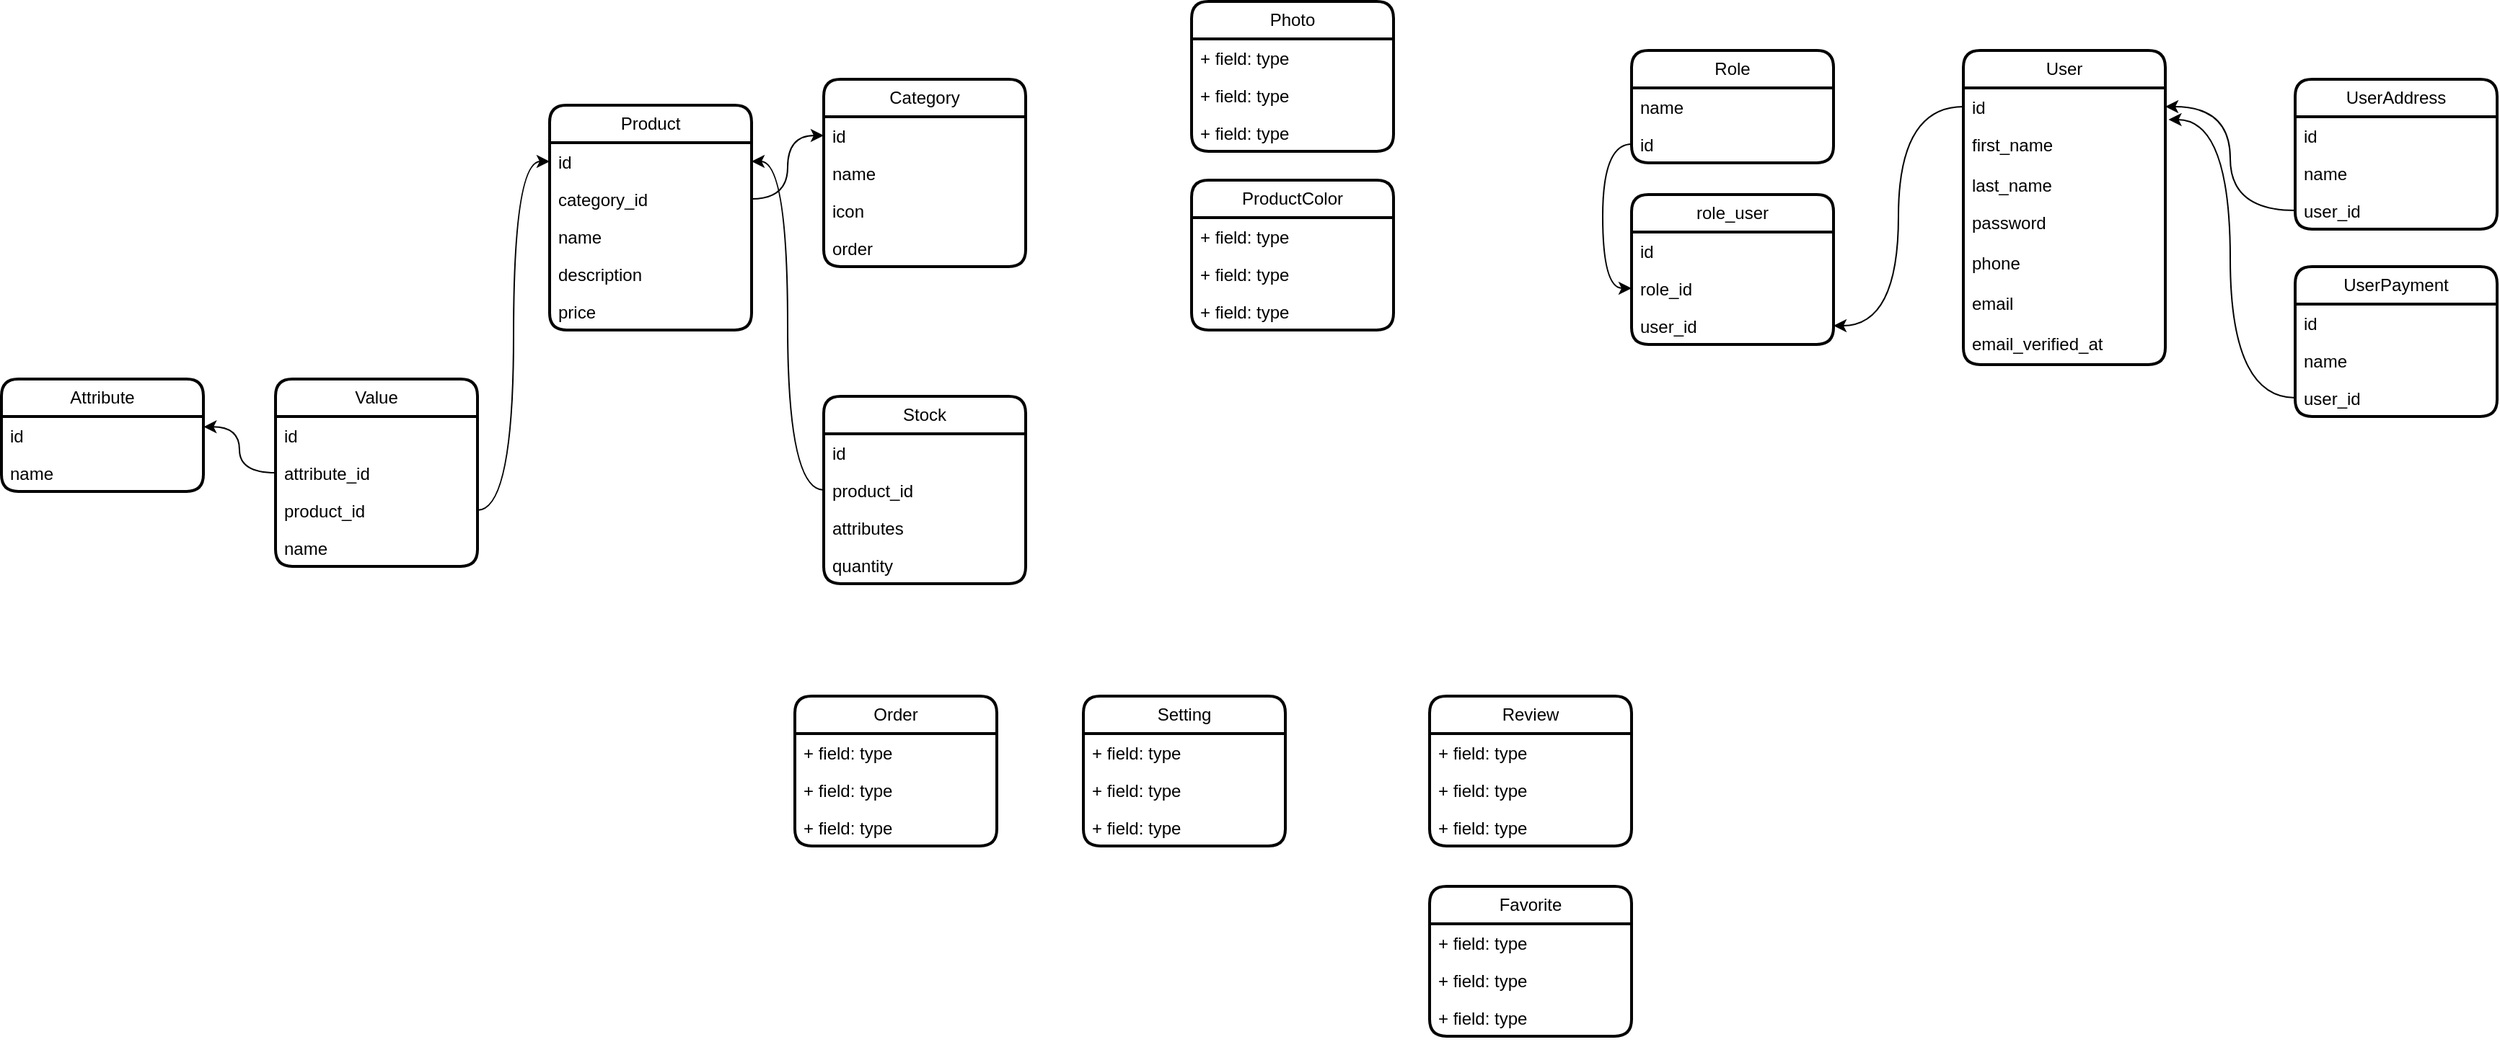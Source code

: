<mxfile version="26.0.7">
  <diagram name="Page-1" id="uXYsPz1qlpsACWWBRwSW">
    <mxGraphModel dx="2111" dy="940" grid="1" gridSize="10" guides="1" tooltips="1" connect="1" arrows="1" fold="1" page="1" pageScale="1" pageWidth="850" pageHeight="1100" math="0" shadow="0">
      <root>
        <mxCell id="0" />
        <mxCell id="1" parent="0" />
        <mxCell id="BDrDbM9m9sWbNNaQyZ64-1" value="Category" style="swimlane;fontStyle=0;childLayout=stackLayout;horizontal=1;startSize=26;fillColor=none;horizontalStack=0;resizeParent=1;resizeParentMax=0;resizeLast=0;collapsible=1;marginBottom=0;whiteSpace=wrap;html=1;rounded=1;strokeColor=default;shadow=0;glass=0;swimlaneFillColor=default;strokeWidth=2;" vertex="1" parent="1">
          <mxGeometry x="100" y="70" width="140" height="130" as="geometry" />
        </mxCell>
        <mxCell id="BDrDbM9m9sWbNNaQyZ64-2" value="id" style="text;strokeColor=none;fillColor=none;align=left;verticalAlign=top;spacingLeft=4;spacingRight=4;overflow=hidden;rotatable=0;points=[[0,0.5],[1,0.5]];portConstraint=eastwest;whiteSpace=wrap;html=1;" vertex="1" parent="BDrDbM9m9sWbNNaQyZ64-1">
          <mxGeometry y="26" width="140" height="26" as="geometry" />
        </mxCell>
        <mxCell id="BDrDbM9m9sWbNNaQyZ64-59" value="name" style="text;strokeColor=none;fillColor=none;align=left;verticalAlign=top;spacingLeft=4;spacingRight=4;overflow=hidden;rotatable=0;points=[[0,0.5],[1,0.5]];portConstraint=eastwest;whiteSpace=wrap;html=1;" vertex="1" parent="BDrDbM9m9sWbNNaQyZ64-1">
          <mxGeometry y="52" width="140" height="26" as="geometry" />
        </mxCell>
        <mxCell id="BDrDbM9m9sWbNNaQyZ64-4" value="icon" style="text;strokeColor=none;fillColor=none;align=left;verticalAlign=top;spacingLeft=4;spacingRight=4;overflow=hidden;rotatable=0;points=[[0,0.5],[1,0.5]];portConstraint=eastwest;whiteSpace=wrap;html=1;" vertex="1" parent="BDrDbM9m9sWbNNaQyZ64-1">
          <mxGeometry y="78" width="140" height="26" as="geometry" />
        </mxCell>
        <mxCell id="BDrDbM9m9sWbNNaQyZ64-56" value="order" style="text;strokeColor=none;fillColor=none;align=left;verticalAlign=top;spacingLeft=4;spacingRight=4;overflow=hidden;rotatable=0;points=[[0,0.5],[1,0.5]];portConstraint=eastwest;whiteSpace=wrap;html=1;" vertex="1" parent="BDrDbM9m9sWbNNaQyZ64-1">
          <mxGeometry y="104" width="140" height="26" as="geometry" />
        </mxCell>
        <mxCell id="BDrDbM9m9sWbNNaQyZ64-10" value="Product" style="swimlane;fontStyle=0;childLayout=stackLayout;horizontal=1;startSize=26;fillColor=none;horizontalStack=0;resizeParent=1;resizeParentMax=0;resizeLast=0;collapsible=1;marginBottom=0;whiteSpace=wrap;html=1;rounded=1;strokeColor=default;shadow=0;glass=0;swimlaneFillColor=default;strokeWidth=2;" vertex="1" parent="1">
          <mxGeometry x="-90" y="88" width="140" height="156" as="geometry" />
        </mxCell>
        <mxCell id="BDrDbM9m9sWbNNaQyZ64-58" value="id" style="text;strokeColor=none;fillColor=none;align=left;verticalAlign=top;spacingLeft=4;spacingRight=4;overflow=hidden;rotatable=0;points=[[0,0.5],[1,0.5]];portConstraint=eastwest;whiteSpace=wrap;html=1;" vertex="1" parent="BDrDbM9m9sWbNNaQyZ64-10">
          <mxGeometry y="26" width="140" height="26" as="geometry" />
        </mxCell>
        <mxCell id="BDrDbM9m9sWbNNaQyZ64-57" value="category_id" style="text;strokeColor=none;fillColor=none;align=left;verticalAlign=top;spacingLeft=4;spacingRight=4;overflow=hidden;rotatable=0;points=[[0,0.5],[1,0.5]];portConstraint=eastwest;whiteSpace=wrap;html=1;" vertex="1" parent="BDrDbM9m9sWbNNaQyZ64-10">
          <mxGeometry y="52" width="140" height="26" as="geometry" />
        </mxCell>
        <mxCell id="BDrDbM9m9sWbNNaQyZ64-11" value="name" style="text;strokeColor=none;fillColor=none;align=left;verticalAlign=top;spacingLeft=4;spacingRight=4;overflow=hidden;rotatable=0;points=[[0,0.5],[1,0.5]];portConstraint=eastwest;whiteSpace=wrap;html=1;" vertex="1" parent="BDrDbM9m9sWbNNaQyZ64-10">
          <mxGeometry y="78" width="140" height="26" as="geometry" />
        </mxCell>
        <mxCell id="BDrDbM9m9sWbNNaQyZ64-12" value="description" style="text;strokeColor=none;fillColor=none;align=left;verticalAlign=top;spacingLeft=4;spacingRight=4;overflow=hidden;rotatable=0;points=[[0,0.5],[1,0.5]];portConstraint=eastwest;whiteSpace=wrap;html=1;" vertex="1" parent="BDrDbM9m9sWbNNaQyZ64-10">
          <mxGeometry y="104" width="140" height="26" as="geometry" />
        </mxCell>
        <mxCell id="BDrDbM9m9sWbNNaQyZ64-13" value="price" style="text;strokeColor=none;fillColor=none;align=left;verticalAlign=top;spacingLeft=4;spacingRight=4;overflow=hidden;rotatable=0;points=[[0,0.5],[1,0.5]];portConstraint=eastwest;whiteSpace=wrap;html=1;" vertex="1" parent="BDrDbM9m9sWbNNaQyZ64-10">
          <mxGeometry y="130" width="140" height="26" as="geometry" />
        </mxCell>
        <mxCell id="BDrDbM9m9sWbNNaQyZ64-15" value="User" style="swimlane;fontStyle=0;childLayout=stackLayout;horizontal=1;startSize=26;fillColor=none;horizontalStack=0;resizeParent=1;resizeParentMax=0;resizeLast=0;collapsible=1;marginBottom=0;whiteSpace=wrap;html=1;rounded=1;strokeColor=default;shadow=0;glass=0;swimlaneFillColor=default;strokeWidth=2;" vertex="1" parent="1">
          <mxGeometry x="890" y="50" width="140" height="218" as="geometry" />
        </mxCell>
        <mxCell id="BDrDbM9m9sWbNNaQyZ64-16" value="id" style="text;strokeColor=none;fillColor=none;align=left;verticalAlign=top;spacingLeft=4;spacingRight=4;overflow=hidden;rotatable=0;points=[[0,0.5],[1,0.5]];portConstraint=eastwest;whiteSpace=wrap;html=1;" vertex="1" parent="BDrDbM9m9sWbNNaQyZ64-15">
          <mxGeometry y="26" width="140" height="26" as="geometry" />
        </mxCell>
        <mxCell id="BDrDbM9m9sWbNNaQyZ64-17" value="first_name" style="text;strokeColor=none;fillColor=none;align=left;verticalAlign=top;spacingLeft=4;spacingRight=4;overflow=hidden;rotatable=0;points=[[0,0.5],[1,0.5]];portConstraint=eastwest;whiteSpace=wrap;html=1;" vertex="1" parent="BDrDbM9m9sWbNNaQyZ64-15">
          <mxGeometry y="52" width="140" height="28" as="geometry" />
        </mxCell>
        <mxCell id="BDrDbM9m9sWbNNaQyZ64-18" value="last_name" style="text;strokeColor=none;fillColor=none;align=left;verticalAlign=top;spacingLeft=4;spacingRight=4;overflow=hidden;rotatable=0;points=[[0,0.5],[1,0.5]];portConstraint=eastwest;whiteSpace=wrap;html=1;" vertex="1" parent="BDrDbM9m9sWbNNaQyZ64-15">
          <mxGeometry y="80" width="140" height="26" as="geometry" />
        </mxCell>
        <mxCell id="BDrDbM9m9sWbNNaQyZ64-61" value="password" style="text;strokeColor=none;fillColor=none;align=left;verticalAlign=top;spacingLeft=4;spacingRight=4;overflow=hidden;rotatable=0;points=[[0,0.5],[1,0.5]];portConstraint=eastwest;whiteSpace=wrap;html=1;" vertex="1" parent="BDrDbM9m9sWbNNaQyZ64-15">
          <mxGeometry y="106" width="140" height="28" as="geometry" />
        </mxCell>
        <mxCell id="BDrDbM9m9sWbNNaQyZ64-62" value="phone&lt;div&gt;&lt;br&gt;&lt;/div&gt;" style="text;strokeColor=none;fillColor=none;align=left;verticalAlign=top;spacingLeft=4;spacingRight=4;overflow=hidden;rotatable=0;points=[[0,0.5],[1,0.5]];portConstraint=eastwest;whiteSpace=wrap;html=1;" vertex="1" parent="BDrDbM9m9sWbNNaQyZ64-15">
          <mxGeometry y="134" width="140" height="28" as="geometry" />
        </mxCell>
        <mxCell id="BDrDbM9m9sWbNNaQyZ64-63" value="&lt;div&gt;email&lt;/div&gt;" style="text;strokeColor=none;fillColor=none;align=left;verticalAlign=top;spacingLeft=4;spacingRight=4;overflow=hidden;rotatable=0;points=[[0,0.5],[1,0.5]];portConstraint=eastwest;whiteSpace=wrap;html=1;" vertex="1" parent="BDrDbM9m9sWbNNaQyZ64-15">
          <mxGeometry y="162" width="140" height="28" as="geometry" />
        </mxCell>
        <mxCell id="BDrDbM9m9sWbNNaQyZ64-71" value="&lt;div&gt;email_verified_at&lt;/div&gt;" style="text;strokeColor=none;fillColor=none;align=left;verticalAlign=top;spacingLeft=4;spacingRight=4;overflow=hidden;rotatable=0;points=[[0,0.5],[1,0.5]];portConstraint=eastwest;whiteSpace=wrap;html=1;" vertex="1" parent="BDrDbM9m9sWbNNaQyZ64-15">
          <mxGeometry y="190" width="140" height="28" as="geometry" />
        </mxCell>
        <mxCell id="BDrDbM9m9sWbNNaQyZ64-19" value="Role" style="swimlane;fontStyle=0;childLayout=stackLayout;horizontal=1;startSize=26;fillColor=none;horizontalStack=0;resizeParent=1;resizeParentMax=0;resizeLast=0;collapsible=1;marginBottom=0;whiteSpace=wrap;html=1;rounded=1;strokeColor=default;shadow=0;glass=0;swimlaneFillColor=default;strokeWidth=2;" vertex="1" parent="1">
          <mxGeometry x="660" y="50" width="140" height="78" as="geometry" />
        </mxCell>
        <mxCell id="BDrDbM9m9sWbNNaQyZ64-21" value="name" style="text;strokeColor=none;fillColor=none;align=left;verticalAlign=top;spacingLeft=4;spacingRight=4;overflow=hidden;rotatable=0;points=[[0,0.5],[1,0.5]];portConstraint=eastwest;whiteSpace=wrap;html=1;" vertex="1" parent="BDrDbM9m9sWbNNaQyZ64-19">
          <mxGeometry y="26" width="140" height="26" as="geometry" />
        </mxCell>
        <mxCell id="BDrDbM9m9sWbNNaQyZ64-20" value="id&lt;div&gt;&lt;br&gt;&lt;/div&gt;" style="text;strokeColor=none;fillColor=none;align=left;verticalAlign=top;spacingLeft=4;spacingRight=4;overflow=hidden;rotatable=0;points=[[0,0.5],[1,0.5]];portConstraint=eastwest;whiteSpace=wrap;html=1;" vertex="1" parent="BDrDbM9m9sWbNNaQyZ64-19">
          <mxGeometry y="52" width="140" height="26" as="geometry" />
        </mxCell>
        <mxCell id="BDrDbM9m9sWbNNaQyZ64-23" value="Order" style="swimlane;fontStyle=0;childLayout=stackLayout;horizontal=1;startSize=26;fillColor=none;horizontalStack=0;resizeParent=1;resizeParentMax=0;resizeLast=0;collapsible=1;marginBottom=0;whiteSpace=wrap;html=1;rounded=1;strokeColor=default;shadow=0;glass=0;swimlaneFillColor=default;strokeWidth=2;" vertex="1" parent="1">
          <mxGeometry x="80" y="498" width="140" height="104" as="geometry" />
        </mxCell>
        <mxCell id="BDrDbM9m9sWbNNaQyZ64-24" value="+ field: type" style="text;strokeColor=none;fillColor=none;align=left;verticalAlign=top;spacingLeft=4;spacingRight=4;overflow=hidden;rotatable=0;points=[[0,0.5],[1,0.5]];portConstraint=eastwest;whiteSpace=wrap;html=1;" vertex="1" parent="BDrDbM9m9sWbNNaQyZ64-23">
          <mxGeometry y="26" width="140" height="26" as="geometry" />
        </mxCell>
        <mxCell id="BDrDbM9m9sWbNNaQyZ64-25" value="+ field: type" style="text;strokeColor=none;fillColor=none;align=left;verticalAlign=top;spacingLeft=4;spacingRight=4;overflow=hidden;rotatable=0;points=[[0,0.5],[1,0.5]];portConstraint=eastwest;whiteSpace=wrap;html=1;" vertex="1" parent="BDrDbM9m9sWbNNaQyZ64-23">
          <mxGeometry y="52" width="140" height="26" as="geometry" />
        </mxCell>
        <mxCell id="BDrDbM9m9sWbNNaQyZ64-26" value="+ field: type" style="text;strokeColor=none;fillColor=none;align=left;verticalAlign=top;spacingLeft=4;spacingRight=4;overflow=hidden;rotatable=0;points=[[0,0.5],[1,0.5]];portConstraint=eastwest;whiteSpace=wrap;html=1;" vertex="1" parent="BDrDbM9m9sWbNNaQyZ64-23">
          <mxGeometry y="78" width="140" height="26" as="geometry" />
        </mxCell>
        <mxCell id="BDrDbM9m9sWbNNaQyZ64-27" value="Setting" style="swimlane;fontStyle=0;childLayout=stackLayout;horizontal=1;startSize=26;fillColor=none;horizontalStack=0;resizeParent=1;resizeParentMax=0;resizeLast=0;collapsible=1;marginBottom=0;whiteSpace=wrap;html=1;rounded=1;strokeColor=default;shadow=0;glass=0;swimlaneFillColor=default;strokeWidth=2;" vertex="1" parent="1">
          <mxGeometry x="280" y="498" width="140" height="104" as="geometry" />
        </mxCell>
        <mxCell id="BDrDbM9m9sWbNNaQyZ64-28" value="+ field: type" style="text;strokeColor=none;fillColor=none;align=left;verticalAlign=top;spacingLeft=4;spacingRight=4;overflow=hidden;rotatable=0;points=[[0,0.5],[1,0.5]];portConstraint=eastwest;whiteSpace=wrap;html=1;" vertex="1" parent="BDrDbM9m9sWbNNaQyZ64-27">
          <mxGeometry y="26" width="140" height="26" as="geometry" />
        </mxCell>
        <mxCell id="BDrDbM9m9sWbNNaQyZ64-29" value="+ field: type" style="text;strokeColor=none;fillColor=none;align=left;verticalAlign=top;spacingLeft=4;spacingRight=4;overflow=hidden;rotatable=0;points=[[0,0.5],[1,0.5]];portConstraint=eastwest;whiteSpace=wrap;html=1;" vertex="1" parent="BDrDbM9m9sWbNNaQyZ64-27">
          <mxGeometry y="52" width="140" height="26" as="geometry" />
        </mxCell>
        <mxCell id="BDrDbM9m9sWbNNaQyZ64-30" value="+ field: type" style="text;strokeColor=none;fillColor=none;align=left;verticalAlign=top;spacingLeft=4;spacingRight=4;overflow=hidden;rotatable=0;points=[[0,0.5],[1,0.5]];portConstraint=eastwest;whiteSpace=wrap;html=1;" vertex="1" parent="BDrDbM9m9sWbNNaQyZ64-27">
          <mxGeometry y="78" width="140" height="26" as="geometry" />
        </mxCell>
        <mxCell id="BDrDbM9m9sWbNNaQyZ64-31" value="Review" style="swimlane;fontStyle=0;childLayout=stackLayout;horizontal=1;startSize=26;fillColor=none;horizontalStack=0;resizeParent=1;resizeParentMax=0;resizeLast=0;collapsible=1;marginBottom=0;whiteSpace=wrap;html=1;rounded=1;strokeColor=default;shadow=0;glass=0;swimlaneFillColor=default;strokeWidth=2;swimlaneLine=1;" vertex="1" parent="1">
          <mxGeometry x="520" y="498" width="140" height="104" as="geometry" />
        </mxCell>
        <mxCell id="BDrDbM9m9sWbNNaQyZ64-32" value="+ field: type" style="text;strokeColor=none;fillColor=none;align=left;verticalAlign=top;spacingLeft=4;spacingRight=4;overflow=hidden;rotatable=0;points=[[0,0.5],[1,0.5]];portConstraint=eastwest;whiteSpace=wrap;html=1;" vertex="1" parent="BDrDbM9m9sWbNNaQyZ64-31">
          <mxGeometry y="26" width="140" height="26" as="geometry" />
        </mxCell>
        <mxCell id="BDrDbM9m9sWbNNaQyZ64-33" value="+ field: type" style="text;strokeColor=none;fillColor=none;align=left;verticalAlign=top;spacingLeft=4;spacingRight=4;overflow=hidden;rotatable=0;points=[[0,0.5],[1,0.5]];portConstraint=eastwest;whiteSpace=wrap;html=1;" vertex="1" parent="BDrDbM9m9sWbNNaQyZ64-31">
          <mxGeometry y="52" width="140" height="26" as="geometry" />
        </mxCell>
        <mxCell id="BDrDbM9m9sWbNNaQyZ64-34" value="+ field: type" style="text;strokeColor=none;fillColor=none;align=left;verticalAlign=top;spacingLeft=4;spacingRight=4;overflow=hidden;rotatable=0;points=[[0,0.5],[1,0.5]];portConstraint=eastwest;whiteSpace=wrap;html=1;" vertex="1" parent="BDrDbM9m9sWbNNaQyZ64-31">
          <mxGeometry y="78" width="140" height="26" as="geometry" />
        </mxCell>
        <mxCell id="BDrDbM9m9sWbNNaQyZ64-35" value="Photo" style="swimlane;fontStyle=0;childLayout=stackLayout;horizontal=1;startSize=26;fillColor=none;horizontalStack=0;resizeParent=1;resizeParentMax=0;resizeLast=0;collapsible=1;marginBottom=0;whiteSpace=wrap;html=1;rounded=1;strokeColor=default;shadow=0;glass=0;swimlaneFillColor=default;strokeWidth=2;" vertex="1" parent="1">
          <mxGeometry x="355" y="16" width="140" height="104" as="geometry" />
        </mxCell>
        <mxCell id="BDrDbM9m9sWbNNaQyZ64-36" value="+ field: type" style="text;strokeColor=none;fillColor=none;align=left;verticalAlign=top;spacingLeft=4;spacingRight=4;overflow=hidden;rotatable=0;points=[[0,0.5],[1,0.5]];portConstraint=eastwest;whiteSpace=wrap;html=1;" vertex="1" parent="BDrDbM9m9sWbNNaQyZ64-35">
          <mxGeometry y="26" width="140" height="26" as="geometry" />
        </mxCell>
        <mxCell id="BDrDbM9m9sWbNNaQyZ64-37" value="+ field: type" style="text;strokeColor=none;fillColor=none;align=left;verticalAlign=top;spacingLeft=4;spacingRight=4;overflow=hidden;rotatable=0;points=[[0,0.5],[1,0.5]];portConstraint=eastwest;whiteSpace=wrap;html=1;" vertex="1" parent="BDrDbM9m9sWbNNaQyZ64-35">
          <mxGeometry y="52" width="140" height="26" as="geometry" />
        </mxCell>
        <mxCell id="BDrDbM9m9sWbNNaQyZ64-38" value="+ field: type" style="text;strokeColor=none;fillColor=none;align=left;verticalAlign=top;spacingLeft=4;spacingRight=4;overflow=hidden;rotatable=0;points=[[0,0.5],[1,0.5]];portConstraint=eastwest;whiteSpace=wrap;html=1;" vertex="1" parent="BDrDbM9m9sWbNNaQyZ64-35">
          <mxGeometry y="78" width="140" height="26" as="geometry" />
        </mxCell>
        <mxCell id="BDrDbM9m9sWbNNaQyZ64-39" value="ProductColor" style="swimlane;fontStyle=0;childLayout=stackLayout;horizontal=1;startSize=26;fillColor=none;horizontalStack=0;resizeParent=1;resizeParentMax=0;resizeLast=0;collapsible=1;marginBottom=0;whiteSpace=wrap;html=1;rounded=1;strokeColor=default;shadow=0;glass=0;swimlaneFillColor=default;strokeWidth=2;" vertex="1" parent="1">
          <mxGeometry x="355" y="140" width="140" height="104" as="geometry" />
        </mxCell>
        <mxCell id="BDrDbM9m9sWbNNaQyZ64-40" value="+ field: type" style="text;strokeColor=none;fillColor=none;align=left;verticalAlign=top;spacingLeft=4;spacingRight=4;overflow=hidden;rotatable=0;points=[[0,0.5],[1,0.5]];portConstraint=eastwest;whiteSpace=wrap;html=1;" vertex="1" parent="BDrDbM9m9sWbNNaQyZ64-39">
          <mxGeometry y="26" width="140" height="26" as="geometry" />
        </mxCell>
        <mxCell id="BDrDbM9m9sWbNNaQyZ64-41" value="+ field: type" style="text;strokeColor=none;fillColor=none;align=left;verticalAlign=top;spacingLeft=4;spacingRight=4;overflow=hidden;rotatable=0;points=[[0,0.5],[1,0.5]];portConstraint=eastwest;whiteSpace=wrap;html=1;" vertex="1" parent="BDrDbM9m9sWbNNaQyZ64-39">
          <mxGeometry y="52" width="140" height="26" as="geometry" />
        </mxCell>
        <mxCell id="BDrDbM9m9sWbNNaQyZ64-42" value="+ field: type" style="text;strokeColor=none;fillColor=none;align=left;verticalAlign=top;spacingLeft=4;spacingRight=4;overflow=hidden;rotatable=0;points=[[0,0.5],[1,0.5]];portConstraint=eastwest;whiteSpace=wrap;html=1;" vertex="1" parent="BDrDbM9m9sWbNNaQyZ64-39">
          <mxGeometry y="78" width="140" height="26" as="geometry" />
        </mxCell>
        <mxCell id="BDrDbM9m9sWbNNaQyZ64-43" value="Favorite" style="swimlane;fontStyle=0;childLayout=stackLayout;horizontal=1;startSize=26;fillColor=none;horizontalStack=0;resizeParent=1;resizeParentMax=0;resizeLast=0;collapsible=1;marginBottom=0;whiteSpace=wrap;html=1;rounded=1;strokeColor=default;shadow=0;glass=0;swimlaneFillColor=default;strokeWidth=2;swimlaneLine=1;" vertex="1" parent="1">
          <mxGeometry x="520" y="630" width="140" height="104" as="geometry" />
        </mxCell>
        <mxCell id="BDrDbM9m9sWbNNaQyZ64-44" value="+ field: type" style="text;strokeColor=none;fillColor=none;align=left;verticalAlign=top;spacingLeft=4;spacingRight=4;overflow=hidden;rotatable=0;points=[[0,0.5],[1,0.5]];portConstraint=eastwest;whiteSpace=wrap;html=1;" vertex="1" parent="BDrDbM9m9sWbNNaQyZ64-43">
          <mxGeometry y="26" width="140" height="26" as="geometry" />
        </mxCell>
        <mxCell id="BDrDbM9m9sWbNNaQyZ64-45" value="+ field: type" style="text;strokeColor=none;fillColor=none;align=left;verticalAlign=top;spacingLeft=4;spacingRight=4;overflow=hidden;rotatable=0;points=[[0,0.5],[1,0.5]];portConstraint=eastwest;whiteSpace=wrap;html=1;" vertex="1" parent="BDrDbM9m9sWbNNaQyZ64-43">
          <mxGeometry y="52" width="140" height="26" as="geometry" />
        </mxCell>
        <mxCell id="BDrDbM9m9sWbNNaQyZ64-46" value="+ field: type" style="text;strokeColor=none;fillColor=none;align=left;verticalAlign=top;spacingLeft=4;spacingRight=4;overflow=hidden;rotatable=0;points=[[0,0.5],[1,0.5]];portConstraint=eastwest;whiteSpace=wrap;html=1;" vertex="1" parent="BDrDbM9m9sWbNNaQyZ64-43">
          <mxGeometry y="78" width="140" height="26" as="geometry" />
        </mxCell>
        <mxCell id="BDrDbM9m9sWbNNaQyZ64-48" value="UserAddress" style="swimlane;fontStyle=0;childLayout=stackLayout;horizontal=1;startSize=26;fillColor=none;horizontalStack=0;resizeParent=1;resizeParentMax=0;resizeLast=0;collapsible=1;marginBottom=0;whiteSpace=wrap;html=1;rounded=1;strokeColor=default;shadow=0;glass=0;swimlaneFillColor=default;strokeWidth=2;" vertex="1" parent="1">
          <mxGeometry x="1120" y="70" width="140" height="104" as="geometry" />
        </mxCell>
        <mxCell id="BDrDbM9m9sWbNNaQyZ64-49" value="id" style="text;strokeColor=none;fillColor=none;align=left;verticalAlign=top;spacingLeft=4;spacingRight=4;overflow=hidden;rotatable=0;points=[[0,0.5],[1,0.5]];portConstraint=eastwest;whiteSpace=wrap;html=1;" vertex="1" parent="BDrDbM9m9sWbNNaQyZ64-48">
          <mxGeometry y="26" width="140" height="26" as="geometry" />
        </mxCell>
        <mxCell id="BDrDbM9m9sWbNNaQyZ64-50" value="name" style="text;strokeColor=none;fillColor=none;align=left;verticalAlign=top;spacingLeft=4;spacingRight=4;overflow=hidden;rotatable=0;points=[[0,0.5],[1,0.5]];portConstraint=eastwest;whiteSpace=wrap;html=1;" vertex="1" parent="BDrDbM9m9sWbNNaQyZ64-48">
          <mxGeometry y="52" width="140" height="26" as="geometry" />
        </mxCell>
        <mxCell id="BDrDbM9m9sWbNNaQyZ64-51" value="user_id&lt;div&gt;&lt;br&gt;&lt;/div&gt;" style="text;strokeColor=none;fillColor=none;align=left;verticalAlign=top;spacingLeft=4;spacingRight=4;overflow=hidden;rotatable=0;points=[[0,0.5],[1,0.5]];portConstraint=eastwest;whiteSpace=wrap;html=1;" vertex="1" parent="BDrDbM9m9sWbNNaQyZ64-48">
          <mxGeometry y="78" width="140" height="26" as="geometry" />
        </mxCell>
        <mxCell id="BDrDbM9m9sWbNNaQyZ64-52" value="UserPayment" style="swimlane;fontStyle=0;childLayout=stackLayout;horizontal=1;startSize=26;fillColor=none;horizontalStack=0;resizeParent=1;resizeParentMax=0;resizeLast=0;collapsible=1;marginBottom=0;whiteSpace=wrap;html=1;rounded=1;strokeColor=default;shadow=0;glass=0;swimlaneFillColor=default;strokeWidth=2;" vertex="1" parent="1">
          <mxGeometry x="1120" y="200" width="140" height="104" as="geometry" />
        </mxCell>
        <mxCell id="BDrDbM9m9sWbNNaQyZ64-53" value="id&lt;div&gt;&lt;br&gt;&lt;/div&gt;" style="text;strokeColor=none;fillColor=none;align=left;verticalAlign=top;spacingLeft=4;spacingRight=4;overflow=hidden;rotatable=0;points=[[0,0.5],[1,0.5]];portConstraint=eastwest;whiteSpace=wrap;html=1;" vertex="1" parent="BDrDbM9m9sWbNNaQyZ64-52">
          <mxGeometry y="26" width="140" height="26" as="geometry" />
        </mxCell>
        <mxCell id="BDrDbM9m9sWbNNaQyZ64-54" value="name&lt;div&gt;&lt;br&gt;&lt;/div&gt;" style="text;strokeColor=none;fillColor=none;align=left;verticalAlign=top;spacingLeft=4;spacingRight=4;overflow=hidden;rotatable=0;points=[[0,0.5],[1,0.5]];portConstraint=eastwest;whiteSpace=wrap;html=1;" vertex="1" parent="BDrDbM9m9sWbNNaQyZ64-52">
          <mxGeometry y="52" width="140" height="26" as="geometry" />
        </mxCell>
        <mxCell id="BDrDbM9m9sWbNNaQyZ64-55" value="user_id" style="text;strokeColor=none;fillColor=none;align=left;verticalAlign=top;spacingLeft=4;spacingRight=4;overflow=hidden;rotatable=0;points=[[0,0.5],[1,0.5]];portConstraint=eastwest;whiteSpace=wrap;html=1;" vertex="1" parent="BDrDbM9m9sWbNNaQyZ64-52">
          <mxGeometry y="78" width="140" height="26" as="geometry" />
        </mxCell>
        <mxCell id="BDrDbM9m9sWbNNaQyZ64-73" style="edgeStyle=orthogonalEdgeStyle;rounded=0;orthogonalLoop=1;jettySize=auto;html=1;exitX=0;exitY=0.5;exitDx=0;exitDy=0;entryX=1;entryY=0.5;entryDx=0;entryDy=0;curved=1;" edge="1" parent="1" source="BDrDbM9m9sWbNNaQyZ64-51" target="BDrDbM9m9sWbNNaQyZ64-16">
          <mxGeometry relative="1" as="geometry" />
        </mxCell>
        <mxCell id="BDrDbM9m9sWbNNaQyZ64-74" style="edgeStyle=orthogonalEdgeStyle;rounded=0;orthogonalLoop=1;jettySize=auto;html=1;exitX=0;exitY=0.5;exitDx=0;exitDy=0;entryX=1.016;entryY=-0.143;entryDx=0;entryDy=0;entryPerimeter=0;curved=1;" edge="1" parent="1" source="BDrDbM9m9sWbNNaQyZ64-55" target="BDrDbM9m9sWbNNaQyZ64-17">
          <mxGeometry relative="1" as="geometry" />
        </mxCell>
        <mxCell id="BDrDbM9m9sWbNNaQyZ64-77" value="Value" style="swimlane;fontStyle=0;childLayout=stackLayout;horizontal=1;startSize=26;fillColor=none;horizontalStack=0;resizeParent=1;resizeParentMax=0;resizeLast=0;collapsible=1;marginBottom=0;whiteSpace=wrap;html=1;rounded=1;strokeColor=default;shadow=0;glass=0;swimlaneFillColor=default;strokeWidth=2;" vertex="1" parent="1">
          <mxGeometry x="-280" y="278" width="140" height="130" as="geometry" />
        </mxCell>
        <mxCell id="BDrDbM9m9sWbNNaQyZ64-78" value="id" style="text;strokeColor=none;fillColor=none;align=left;verticalAlign=top;spacingLeft=4;spacingRight=4;overflow=hidden;rotatable=0;points=[[0,0.5],[1,0.5]];portConstraint=eastwest;whiteSpace=wrap;html=1;" vertex="1" parent="BDrDbM9m9sWbNNaQyZ64-77">
          <mxGeometry y="26" width="140" height="26" as="geometry" />
        </mxCell>
        <mxCell id="BDrDbM9m9sWbNNaQyZ64-79" value="attribute_id" style="text;strokeColor=none;fillColor=none;align=left;verticalAlign=top;spacingLeft=4;spacingRight=4;overflow=hidden;rotatable=0;points=[[0,0.5],[1,0.5]];portConstraint=eastwest;whiteSpace=wrap;html=1;" vertex="1" parent="BDrDbM9m9sWbNNaQyZ64-77">
          <mxGeometry y="52" width="140" height="26" as="geometry" />
        </mxCell>
        <mxCell id="BDrDbM9m9sWbNNaQyZ64-80" value="product_id" style="text;strokeColor=none;fillColor=none;align=left;verticalAlign=top;spacingLeft=4;spacingRight=4;overflow=hidden;rotatable=0;points=[[0,0.5],[1,0.5]];portConstraint=eastwest;whiteSpace=wrap;html=1;" vertex="1" parent="BDrDbM9m9sWbNNaQyZ64-77">
          <mxGeometry y="78" width="140" height="26" as="geometry" />
        </mxCell>
        <mxCell id="BDrDbM9m9sWbNNaQyZ64-105" value="name" style="text;strokeColor=none;fillColor=none;align=left;verticalAlign=top;spacingLeft=4;spacingRight=4;overflow=hidden;rotatable=0;points=[[0,0.5],[1,0.5]];portConstraint=eastwest;whiteSpace=wrap;html=1;" vertex="1" parent="BDrDbM9m9sWbNNaQyZ64-77">
          <mxGeometry y="104" width="140" height="26" as="geometry" />
        </mxCell>
        <mxCell id="BDrDbM9m9sWbNNaQyZ64-81" value="Attribute" style="swimlane;fontStyle=0;childLayout=stackLayout;horizontal=1;startSize=26;fillColor=none;horizontalStack=0;resizeParent=1;resizeParentMax=0;resizeLast=0;collapsible=1;marginBottom=0;whiteSpace=wrap;html=1;rounded=1;strokeColor=default;shadow=0;glass=0;swimlaneFillColor=default;strokeWidth=2;" vertex="1" parent="1">
          <mxGeometry x="-470" y="278" width="140" height="78" as="geometry" />
        </mxCell>
        <mxCell id="BDrDbM9m9sWbNNaQyZ64-82" value="id" style="text;strokeColor=none;fillColor=none;align=left;verticalAlign=top;spacingLeft=4;spacingRight=4;overflow=hidden;rotatable=0;points=[[0,0.5],[1,0.5]];portConstraint=eastwest;whiteSpace=wrap;html=1;" vertex="1" parent="BDrDbM9m9sWbNNaQyZ64-81">
          <mxGeometry y="26" width="140" height="26" as="geometry" />
        </mxCell>
        <mxCell id="BDrDbM9m9sWbNNaQyZ64-83" value="name" style="text;strokeColor=none;fillColor=none;align=left;verticalAlign=top;spacingLeft=4;spacingRight=4;overflow=hidden;rotatable=0;points=[[0,0.5],[1,0.5]];portConstraint=eastwest;whiteSpace=wrap;html=1;" vertex="1" parent="BDrDbM9m9sWbNNaQyZ64-81">
          <mxGeometry y="52" width="140" height="26" as="geometry" />
        </mxCell>
        <mxCell id="BDrDbM9m9sWbNNaQyZ64-87" style="edgeStyle=orthogonalEdgeStyle;rounded=0;orthogonalLoop=1;jettySize=auto;html=1;exitX=1;exitY=0.5;exitDx=0;exitDy=0;entryX=0;entryY=0.5;entryDx=0;entryDy=0;curved=1;" edge="1" parent="1" source="BDrDbM9m9sWbNNaQyZ64-57" target="BDrDbM9m9sWbNNaQyZ64-2">
          <mxGeometry relative="1" as="geometry" />
        </mxCell>
        <mxCell id="BDrDbM9m9sWbNNaQyZ64-89" style="edgeStyle=orthogonalEdgeStyle;rounded=0;orthogonalLoop=1;jettySize=auto;html=1;exitX=1;exitY=0.5;exitDx=0;exitDy=0;entryX=0;entryY=0.5;entryDx=0;entryDy=0;curved=1;" edge="1" parent="1" source="BDrDbM9m9sWbNNaQyZ64-80" target="BDrDbM9m9sWbNNaQyZ64-58">
          <mxGeometry relative="1" as="geometry" />
        </mxCell>
        <mxCell id="BDrDbM9m9sWbNNaQyZ64-90" style="edgeStyle=orthogonalEdgeStyle;rounded=0;orthogonalLoop=1;jettySize=auto;html=1;exitX=0;exitY=0.5;exitDx=0;exitDy=0;entryX=1.001;entryY=0.275;entryDx=0;entryDy=0;entryPerimeter=0;curved=1;" edge="1" parent="1" source="BDrDbM9m9sWbNNaQyZ64-79" target="BDrDbM9m9sWbNNaQyZ64-82">
          <mxGeometry relative="1" as="geometry" />
        </mxCell>
        <mxCell id="BDrDbM9m9sWbNNaQyZ64-91" value="role_user" style="swimlane;fontStyle=0;childLayout=stackLayout;horizontal=1;startSize=26;fillColor=none;horizontalStack=0;resizeParent=1;resizeParentMax=0;resizeLast=0;collapsible=1;marginBottom=0;whiteSpace=wrap;html=1;rounded=1;strokeColor=default;shadow=0;glass=0;swimlaneFillColor=default;strokeWidth=2;" vertex="1" parent="1">
          <mxGeometry x="660" y="150" width="140" height="104" as="geometry" />
        </mxCell>
        <mxCell id="BDrDbM9m9sWbNNaQyZ64-93" value="id&lt;div&gt;&lt;br&gt;&lt;/div&gt;" style="text;strokeColor=none;fillColor=none;align=left;verticalAlign=top;spacingLeft=4;spacingRight=4;overflow=hidden;rotatable=0;points=[[0,0.5],[1,0.5]];portConstraint=eastwest;whiteSpace=wrap;html=1;" vertex="1" parent="BDrDbM9m9sWbNNaQyZ64-91">
          <mxGeometry y="26" width="140" height="26" as="geometry" />
        </mxCell>
        <mxCell id="BDrDbM9m9sWbNNaQyZ64-92" value="role_id&lt;div&gt;&lt;br&gt;&lt;/div&gt;" style="text;strokeColor=none;fillColor=none;align=left;verticalAlign=top;spacingLeft=4;spacingRight=4;overflow=hidden;rotatable=0;points=[[0,0.5],[1,0.5]];portConstraint=eastwest;whiteSpace=wrap;html=1;" vertex="1" parent="BDrDbM9m9sWbNNaQyZ64-91">
          <mxGeometry y="52" width="140" height="26" as="geometry" />
        </mxCell>
        <mxCell id="BDrDbM9m9sWbNNaQyZ64-94" value="&lt;div&gt;user_id&lt;/div&gt;" style="text;strokeColor=none;fillColor=none;align=left;verticalAlign=top;spacingLeft=4;spacingRight=4;overflow=hidden;rotatable=0;points=[[0,0.5],[1,0.5]];portConstraint=eastwest;whiteSpace=wrap;html=1;" vertex="1" parent="BDrDbM9m9sWbNNaQyZ64-91">
          <mxGeometry y="78" width="140" height="26" as="geometry" />
        </mxCell>
        <mxCell id="BDrDbM9m9sWbNNaQyZ64-95" style="edgeStyle=orthogonalEdgeStyle;rounded=0;orthogonalLoop=1;jettySize=auto;html=1;exitX=0;exitY=0.5;exitDx=0;exitDy=0;entryX=1;entryY=0.5;entryDx=0;entryDy=0;curved=1;" edge="1" parent="1" source="BDrDbM9m9sWbNNaQyZ64-16" target="BDrDbM9m9sWbNNaQyZ64-94">
          <mxGeometry relative="1" as="geometry" />
        </mxCell>
        <mxCell id="BDrDbM9m9sWbNNaQyZ64-96" style="edgeStyle=orthogonalEdgeStyle;rounded=0;orthogonalLoop=1;jettySize=auto;html=1;exitX=0;exitY=0.5;exitDx=0;exitDy=0;entryX=0;entryY=0.5;entryDx=0;entryDy=0;curved=1;" edge="1" parent="1" source="BDrDbM9m9sWbNNaQyZ64-20" target="BDrDbM9m9sWbNNaQyZ64-92">
          <mxGeometry relative="1" as="geometry" />
        </mxCell>
        <mxCell id="BDrDbM9m9sWbNNaQyZ64-97" value="Stock" style="swimlane;fontStyle=0;childLayout=stackLayout;horizontal=1;startSize=26;fillColor=none;horizontalStack=0;resizeParent=1;resizeParentMax=0;resizeLast=0;collapsible=1;marginBottom=0;whiteSpace=wrap;html=1;rounded=1;strokeColor=default;shadow=0;glass=0;swimlaneFillColor=default;strokeWidth=2;" vertex="1" parent="1">
          <mxGeometry x="100" y="290" width="140" height="130" as="geometry" />
        </mxCell>
        <mxCell id="BDrDbM9m9sWbNNaQyZ64-98" value="id" style="text;strokeColor=none;fillColor=none;align=left;verticalAlign=top;spacingLeft=4;spacingRight=4;overflow=hidden;rotatable=0;points=[[0,0.5],[1,0.5]];portConstraint=eastwest;whiteSpace=wrap;html=1;" vertex="1" parent="BDrDbM9m9sWbNNaQyZ64-97">
          <mxGeometry y="26" width="140" height="26" as="geometry" />
        </mxCell>
        <mxCell id="BDrDbM9m9sWbNNaQyZ64-99" value="product_id" style="text;strokeColor=none;fillColor=none;align=left;verticalAlign=top;spacingLeft=4;spacingRight=4;overflow=hidden;rotatable=0;points=[[0,0.5],[1,0.5]];portConstraint=eastwest;whiteSpace=wrap;html=1;" vertex="1" parent="BDrDbM9m9sWbNNaQyZ64-97">
          <mxGeometry y="52" width="140" height="26" as="geometry" />
        </mxCell>
        <mxCell id="BDrDbM9m9sWbNNaQyZ64-100" value="attributes" style="text;strokeColor=none;fillColor=none;align=left;verticalAlign=top;spacingLeft=4;spacingRight=4;overflow=hidden;rotatable=0;points=[[0,0.5],[1,0.5]];portConstraint=eastwest;whiteSpace=wrap;html=1;" vertex="1" parent="BDrDbM9m9sWbNNaQyZ64-97">
          <mxGeometry y="78" width="140" height="26" as="geometry" />
        </mxCell>
        <mxCell id="BDrDbM9m9sWbNNaQyZ64-101" value="quantity" style="text;strokeColor=none;fillColor=none;align=left;verticalAlign=top;spacingLeft=4;spacingRight=4;overflow=hidden;rotatable=0;points=[[0,0.5],[1,0.5]];portConstraint=eastwest;whiteSpace=wrap;html=1;" vertex="1" parent="BDrDbM9m9sWbNNaQyZ64-97">
          <mxGeometry y="104" width="140" height="26" as="geometry" />
        </mxCell>
        <mxCell id="BDrDbM9m9sWbNNaQyZ64-102" style="edgeStyle=orthogonalEdgeStyle;rounded=0;orthogonalLoop=1;jettySize=auto;html=1;exitX=0;exitY=0.5;exitDx=0;exitDy=0;entryX=1;entryY=0.5;entryDx=0;entryDy=0;curved=1;" edge="1" parent="1" source="BDrDbM9m9sWbNNaQyZ64-99" target="BDrDbM9m9sWbNNaQyZ64-58">
          <mxGeometry relative="1" as="geometry" />
        </mxCell>
      </root>
    </mxGraphModel>
  </diagram>
</mxfile>
